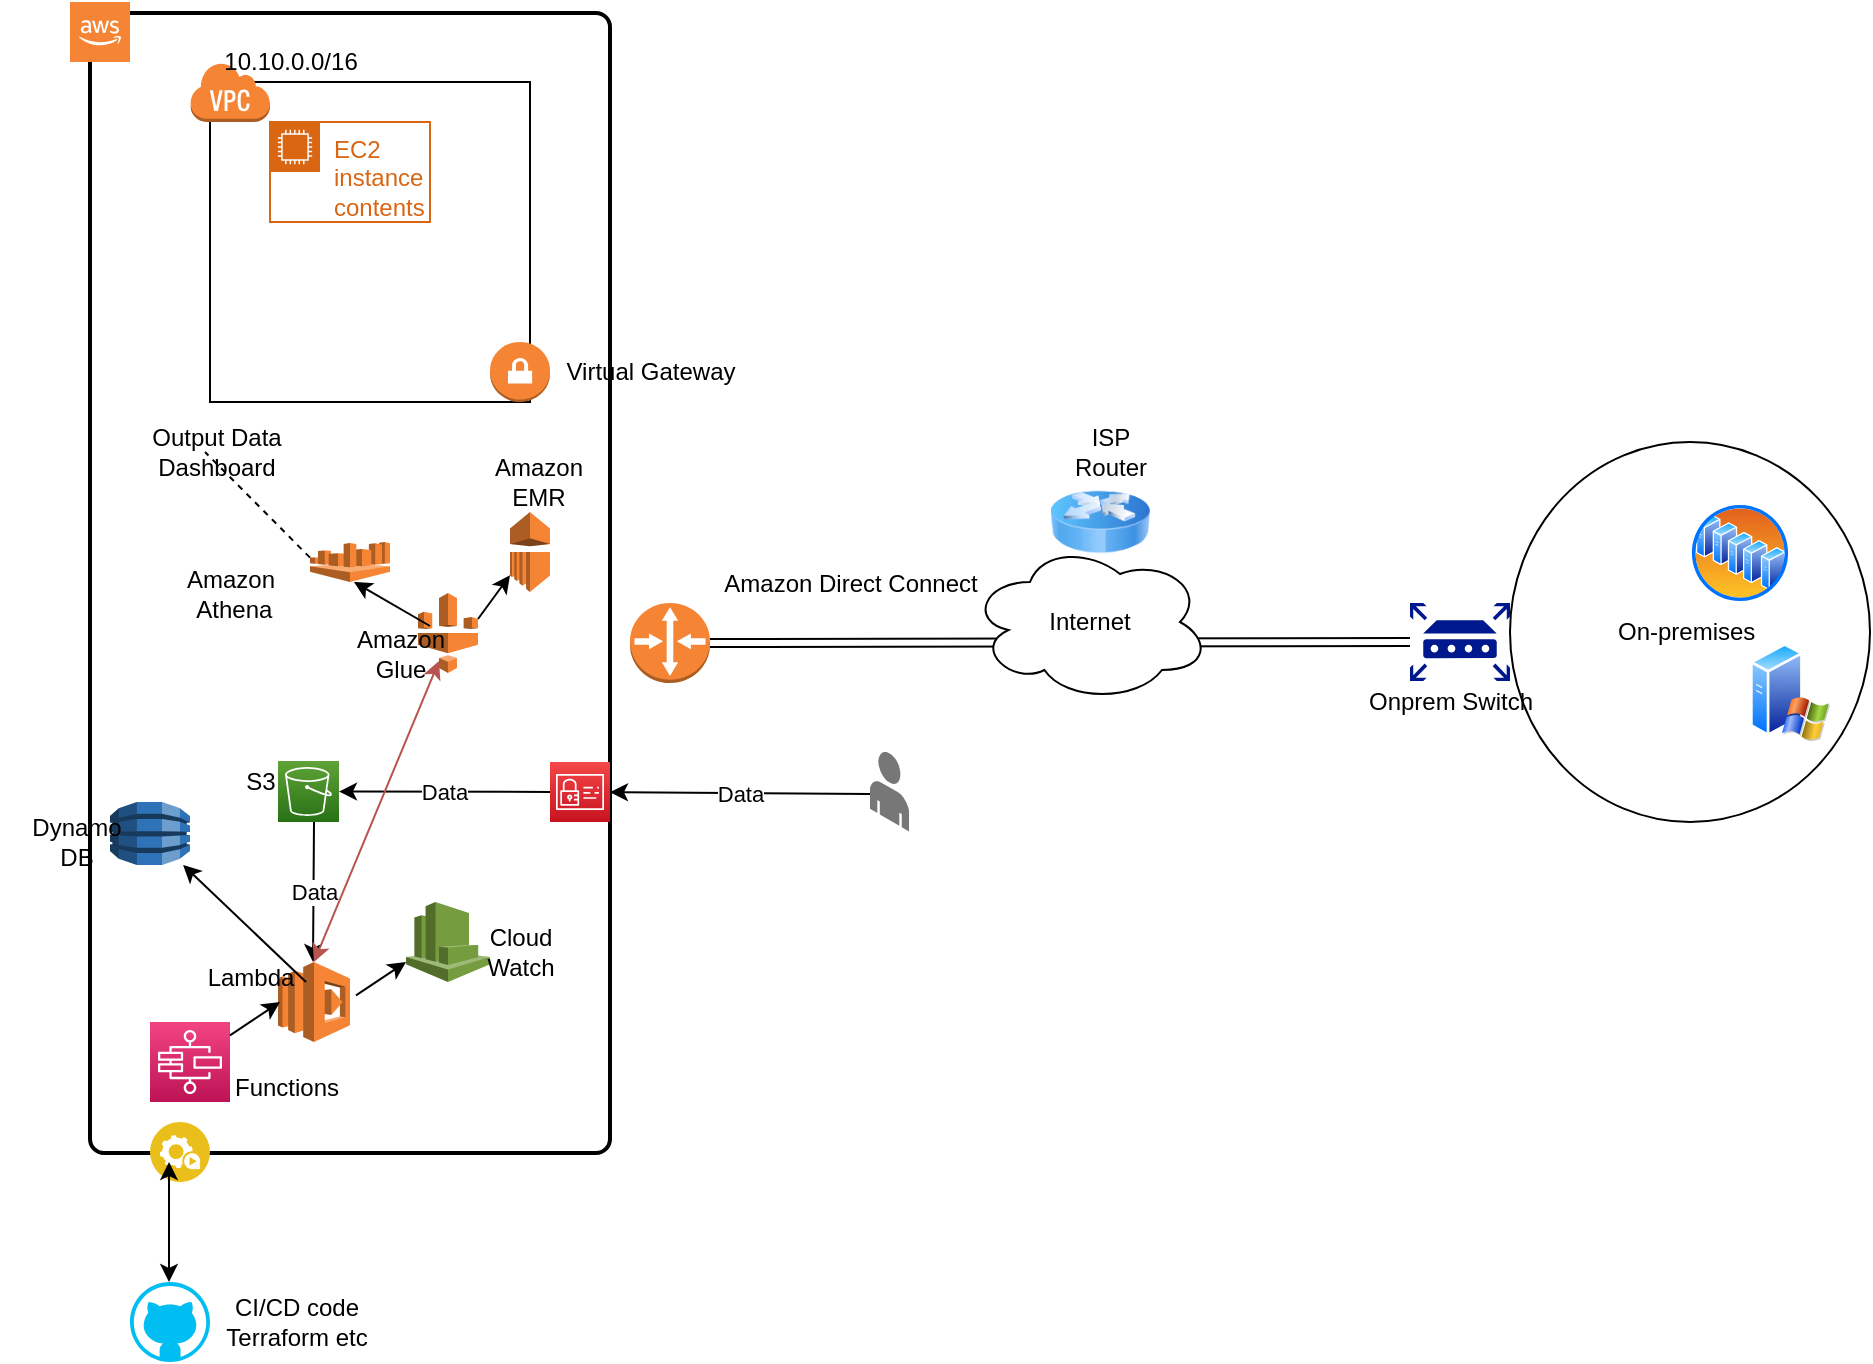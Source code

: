 <mxfile version="14.0.1" type="device"><diagram id="gvgWS_t_b466amv8u1DR" name="Page-1"><mxGraphModel dx="1712" dy="450" grid="1" gridSize="15" guides="1" tooltips="1" connect="1" arrows="1" fold="1" page="1" pageScale="1" pageWidth="850" pageHeight="1100" math="0" shadow="0"><root><mxCell id="0"/><mxCell id="1" parent="0"/><mxCell id="ZYAlYd_-GavaWsBa43Xd-4" value="&lt;span style=&quot;color: rgba(0 , 0 , 0 , 0) ; font-family: monospace ; font-size: 0px&quot;&gt;%3CmxGraphModel%3E%3Croot%3E%3CmxCell%20id%3D%220%22%2F%3E%3CmxCell%20id%3D%221%22%20parent%3D%220%22%2F%3E%3CmxCell%20id%3D%222%22%20value%3D%22%22%20style%3D%22whiteSpace%3Dwrap%3Bhtml%3D1%3Baspect%3Dfixed%3B%22%20vertex%3D%221%22%20parent%3D%221%22%3E%3CmxGeometry%20x%3D%22-730%22%20y%3D%22170%22%20width%3D%22160%22%20height%3D%22160%22%20as%3D%22geometry%22%2F%3E%3C%2FmxCell%3E%3C%2Froot%3E%3C%2FmxGraphModel%3E&lt;/span&gt;" style="rounded=1;whiteSpace=wrap;html=1;absoluteArcSize=1;arcSize=14;strokeWidth=2;" parent="1" vertex="1"><mxGeometry x="-790" y="135.5" width="260" height="570" as="geometry"/></mxCell><mxCell id="ZYAlYd_-GavaWsBa43Xd-5" value="" style="whiteSpace=wrap;html=1;aspect=fixed;" parent="1" vertex="1"><mxGeometry x="-730" y="170" width="160" height="160" as="geometry"/></mxCell><mxCell id="ZYAlYd_-GavaWsBa43Xd-6" value="On-premises&amp;nbsp;" style="ellipse;whiteSpace=wrap;html=1;" parent="1" vertex="1"><mxGeometry x="-80" y="350" width="180" height="190" as="geometry"/></mxCell><mxCell id="ZYAlYd_-GavaWsBa43Xd-7" value="" style="shape=link;html=1;exitX=1;exitY=0.5;exitDx=0;exitDy=0;exitPerimeter=0;" parent="1" source="ZYAlYd_-GavaWsBa43Xd-11" edge="1"><mxGeometry width="100" relative="1" as="geometry"><mxPoint x="-450" y="450" as="sourcePoint"/><mxPoint x="-130" y="450" as="targetPoint"/></mxGeometry></mxCell><mxCell id="ZYAlYd_-GavaWsBa43Xd-9" value="" style="image;html=1;image=img/lib/clip_art/networking/Router_Icon_128x128.png" parent="1" vertex="1"><mxGeometry x="-310" y="370" width="50" height="40" as="geometry"/></mxCell><mxCell id="ZYAlYd_-GavaWsBa43Xd-11" value="" style="outlineConnect=0;dashed=0;verticalLabelPosition=bottom;verticalAlign=top;align=center;html=1;shape=mxgraph.aws3.router;fillColor=#F58534;gradientColor=none;" parent="1" vertex="1"><mxGeometry x="-520" y="430.5" width="40" height="40" as="geometry"/></mxCell><mxCell id="ZYAlYd_-GavaWsBa43Xd-12" value="" style="aspect=fixed;pointerEvents=1;shadow=0;dashed=0;html=1;strokeColor=none;labelPosition=center;verticalLabelPosition=bottom;verticalAlign=top;align=center;fillColor=#00188D;shape=mxgraph.mscae.enterprise.router" parent="1" vertex="1"><mxGeometry x="-130" y="430.5" width="50" height="39" as="geometry"/></mxCell><mxCell id="ZYAlYd_-GavaWsBa43Xd-17" value="Onprem Switch" style="text;html=1;align=center;verticalAlign=middle;resizable=0;points=[];autosize=1;" parent="1" vertex="1"><mxGeometry x="-160" y="470" width="100" height="20" as="geometry"/></mxCell><mxCell id="ZYAlYd_-GavaWsBa43Xd-18" value="" style="aspect=fixed;perimeter=ellipsePerimeter;html=1;align=center;shadow=0;dashed=0;spacingTop=3;image;image=img/lib/active_directory/server_farm.svg;" parent="1" vertex="1"><mxGeometry x="10" y="380.5" width="50" height="50" as="geometry"/></mxCell><mxCell id="ZYAlYd_-GavaWsBa43Xd-19" value="" style="aspect=fixed;perimeter=ellipsePerimeter;html=1;align=center;shadow=0;dashed=0;spacingTop=3;image;image=img/lib/active_directory/windows_server_2.svg;" parent="1" vertex="1"><mxGeometry x="40" y="450" width="40" height="50" as="geometry"/></mxCell><mxCell id="ZYAlYd_-GavaWsBa43Xd-21" value="Internet" style="ellipse;shape=cloud;whiteSpace=wrap;html=1;" parent="1" vertex="1"><mxGeometry x="-350" y="400" width="120" height="80" as="geometry"/></mxCell><mxCell id="ZYAlYd_-GavaWsBa43Xd-22" value="" style="outlineConnect=0;dashed=0;verticalLabelPosition=bottom;verticalAlign=top;align=center;html=1;shape=mxgraph.aws3.virtual_private_cloud;fillColor=#F58534;gradientColor=none;" parent="1" vertex="1"><mxGeometry x="-740" y="160" width="40" height="30" as="geometry"/></mxCell><mxCell id="ZYAlYd_-GavaWsBa43Xd-23" value="EC2 instance contents" style="points=[[0,0],[0.25,0],[0.5,0],[0.75,0],[1,0],[1,0.25],[1,0.5],[1,0.75],[1,1],[0.75,1],[0.5,1],[0.25,1],[0,1],[0,0.75],[0,0.5],[0,0.25]];outlineConnect=0;gradientColor=none;html=1;whiteSpace=wrap;fontSize=12;fontStyle=0;shape=mxgraph.aws4.group;grIcon=mxgraph.aws4.group_ec2_instance_contents;strokeColor=#D86613;fillColor=none;verticalAlign=top;align=left;spacingLeft=30;fontColor=#D86613;dashed=0;" parent="1" vertex="1"><mxGeometry x="-700" y="190" width="80" height="50" as="geometry"/></mxCell><mxCell id="ZYAlYd_-GavaWsBa43Xd-24" value="10.10.0.0/16" style="text;html=1;align=center;verticalAlign=middle;resizable=0;points=[];autosize=1;" parent="1" vertex="1"><mxGeometry x="-730" y="150" width="80" height="20" as="geometry"/></mxCell><mxCell id="ZYAlYd_-GavaWsBa43Xd-25" value="" style="outlineConnect=0;dashed=0;verticalLabelPosition=bottom;verticalAlign=top;align=center;html=1;shape=mxgraph.aws3.vpn_gateway;fillColor=#F58534;gradientColor=none;" parent="1" vertex="1"><mxGeometry x="-590" y="300" width="30" height="30" as="geometry"/></mxCell><mxCell id="ZYAlYd_-GavaWsBa43Xd-28" value="Amazon Direct Connect" style="text;html=1;align=center;verticalAlign=middle;resizable=0;points=[];autosize=1;" parent="1" vertex="1"><mxGeometry x="-480" y="410.5" width="140" height="20" as="geometry"/></mxCell><mxCell id="ZYAlYd_-GavaWsBa43Xd-30" value="" style="outlineConnect=0;fontColor=#232F3E;gradientColor=#60A337;gradientDirection=north;fillColor=#277116;strokeColor=#ffffff;dashed=0;verticalLabelPosition=bottom;verticalAlign=top;align=center;html=1;fontSize=12;fontStyle=0;aspect=fixed;shape=mxgraph.aws4.resourceIcon;resIcon=mxgraph.aws4.s3;" parent="1" vertex="1"><mxGeometry x="-696" y="509.5" width="30.5" height="30.5" as="geometry"/></mxCell><mxCell id="ZYAlYd_-GavaWsBa43Xd-31" value="" style="outlineConnect=0;dashed=0;verticalLabelPosition=bottom;verticalAlign=top;align=center;html=1;shape=mxgraph.aws3.cloud_2;fillColor=#F58534;gradientColor=none;" parent="1" vertex="1"><mxGeometry x="-800" y="130" width="30" height="30" as="geometry"/></mxCell><mxCell id="ZYAlYd_-GavaWsBa43Xd-32" value="Virtual Gateway" style="text;html=1;align=center;verticalAlign=middle;resizable=0;points=[];autosize=1;" parent="1" vertex="1"><mxGeometry x="-560" y="305" width="100" height="20" as="geometry"/></mxCell><mxCell id="ZYAlYd_-GavaWsBa43Xd-33" value="" style="outlineConnect=0;dashed=0;verticalLabelPosition=bottom;verticalAlign=top;align=center;html=1;shape=mxgraph.aws3.dynamo_db;fillColor=#2E73B8;gradientColor=none;" parent="1" vertex="1"><mxGeometry x="-780" y="530" width="40" height="31.5" as="geometry"/></mxCell><mxCell id="ZYAlYd_-GavaWsBa43Xd-34" value="" style="verticalLabelPosition=bottom;html=1;verticalAlign=top;align=center;strokeColor=none;fillColor=#00BEF2;shape=mxgraph.azure.github_code;pointerEvents=1;dashed=0;" parent="1" vertex="1"><mxGeometry x="-770" y="770" width="40" height="40" as="geometry"/></mxCell><mxCell id="ZYAlYd_-GavaWsBa43Xd-36" value="" style="aspect=fixed;perimeter=ellipsePerimeter;html=1;align=center;shadow=0;dashed=0;fontColor=#4277BB;labelBackgroundColor=#ffffff;fontSize=12;spacingTop=3;image;image=img/lib/ibm/applications/automation_tools.svg;fillColor=#2E73B8;" parent="1" vertex="1"><mxGeometry x="-760" y="690" width="30" height="30" as="geometry"/></mxCell><mxCell id="ZYAlYd_-GavaWsBa43Xd-37" value="" style="outlineConnect=0;fontColor=#232F3E;gradientColor=#F34482;gradientDirection=north;fillColor=#BC1356;strokeColor=#ffffff;dashed=0;verticalLabelPosition=bottom;verticalAlign=top;align=center;html=1;fontSize=12;fontStyle=0;aspect=fixed;shape=mxgraph.aws4.resourceIcon;resIcon=mxgraph.aws4.step_functions;" parent="1" vertex="1"><mxGeometry x="-760" y="640" width="40" height="40" as="geometry"/></mxCell><mxCell id="ZYAlYd_-GavaWsBa43Xd-39" value="" style="outlineConnect=0;dashed=0;verticalLabelPosition=bottom;verticalAlign=top;align=center;html=1;shape=mxgraph.aws3.lambda;fillColor=#F58534;gradientColor=none;" parent="1" vertex="1"><mxGeometry x="-696" y="610" width="36" height="40" as="geometry"/></mxCell><mxCell id="ZYAlYd_-GavaWsBa43Xd-41" value="" style="outlineConnect=0;dashed=0;verticalLabelPosition=bottom;verticalAlign=top;align=center;html=1;shape=mxgraph.aws3.cloudwatch;fillColor=#759C3E;gradientColor=none;" parent="1" vertex="1"><mxGeometry x="-632" y="580" width="42" height="40" as="geometry"/></mxCell><mxCell id="ZYAlYd_-GavaWsBa43Xd-44" value="" style="endArrow=classic;startArrow=classic;html=1;fontColor=#232F3E;" parent="1" edge="1"><mxGeometry width="50" height="50" relative="1" as="geometry"><mxPoint x="-750.5" y="770" as="sourcePoint"/><mxPoint x="-750.5" y="710" as="targetPoint"/></mxGeometry></mxCell><mxCell id="ZYAlYd_-GavaWsBa43Xd-45" value="" style="outlineConnect=0;dashed=0;verticalLabelPosition=bottom;verticalAlign=top;align=center;html=1;shape=mxgraph.aws3.glue;fillColor=#F58534;gradientColor=none;" parent="1" vertex="1"><mxGeometry x="-626" y="425.5" width="30" height="40" as="geometry"/></mxCell><mxCell id="ZYAlYd_-GavaWsBa43Xd-46" value="" style="outlineConnect=0;dashed=0;verticalLabelPosition=bottom;verticalAlign=top;align=center;html=1;shape=mxgraph.aws3.athena;fillColor=#F58534;gradientColor=none;" parent="1" vertex="1"><mxGeometry x="-680" y="400" width="40" height="20" as="geometry"/></mxCell><mxCell id="ZYAlYd_-GavaWsBa43Xd-47" value="" style="endArrow=classic;html=1;fontColor=#232F3E;" parent="1" source="ZYAlYd_-GavaWsBa43Xd-37" edge="1"><mxGeometry width="50" height="50" relative="1" as="geometry"><mxPoint x="-745" y="680" as="sourcePoint"/><mxPoint x="-695" y="630" as="targetPoint"/></mxGeometry></mxCell><mxCell id="ZYAlYd_-GavaWsBa43Xd-48" value="" style="endArrow=classic;html=1;fontColor=#232F3E;" parent="1" edge="1"><mxGeometry width="50" height="50" relative="1" as="geometry"><mxPoint x="-657" y="626.667" as="sourcePoint"/><mxPoint x="-632" y="610" as="targetPoint"/></mxGeometry></mxCell><mxCell id="ZYAlYd_-GavaWsBa43Xd-50" value="" style="endArrow=classic;html=1;fontColor=#232F3E;" parent="1" target="ZYAlYd_-GavaWsBa43Xd-33" edge="1"><mxGeometry width="50" height="50" relative="1" as="geometry"><mxPoint x="-682" y="620" as="sourcePoint"/><mxPoint x="-632" y="570" as="targetPoint"/></mxGeometry></mxCell><mxCell id="ZYAlYd_-GavaWsBa43Xd-53" value="" style="endArrow=classic;html=1;fontColor=#232F3E;" parent="1" edge="1"><mxGeometry relative="1" as="geometry"><mxPoint x="-678" y="540" as="sourcePoint"/><mxPoint x="-678.5" y="610" as="targetPoint"/></mxGeometry></mxCell><mxCell id="ZYAlYd_-GavaWsBa43Xd-54" value="Data" style="edgeLabel;resizable=0;html=1;align=center;verticalAlign=middle;" parent="ZYAlYd_-GavaWsBa43Xd-53" connectable="0" vertex="1"><mxGeometry relative="1" as="geometry"/></mxCell><mxCell id="ZYAlYd_-GavaWsBa43Xd-55" value="" style="verticalLabelPosition=bottom;html=1;verticalAlign=top;strokeWidth=1;align=center;outlineConnect=0;dashed=0;outlineConnect=0;shape=mxgraph.aws3d.end_user;strokeColor=none;fillColor=#777777;aspect=fixed;" parent="1" vertex="1"><mxGeometry x="-400" y="504.75" width="19.51" height="40" as="geometry"/></mxCell><mxCell id="ZYAlYd_-GavaWsBa43Xd-56" value="" style="endArrow=classic;html=1;fontColor=#232F3E;" parent="1" source="ZYAlYd_-GavaWsBa43Xd-68" target="ZYAlYd_-GavaWsBa43Xd-30" edge="1"><mxGeometry relative="1" as="geometry"><mxPoint x="-400" y="526" as="sourcePoint"/><mxPoint x="-370" y="580" as="targetPoint"/></mxGeometry></mxCell><mxCell id="ZYAlYd_-GavaWsBa43Xd-57" value="Data" style="edgeLabel;resizable=0;html=1;align=center;verticalAlign=middle;" parent="ZYAlYd_-GavaWsBa43Xd-56" connectable="0" vertex="1"><mxGeometry relative="1" as="geometry"/></mxCell><mxCell id="ZYAlYd_-GavaWsBa43Xd-58" value="Amazon&lt;br&gt;&amp;nbsp;Athena" style="text;html=1;align=center;verticalAlign=middle;resizable=0;points=[];autosize=1;" parent="1" vertex="1"><mxGeometry x="-750" y="410.5" width="60" height="30" as="geometry"/></mxCell><mxCell id="ZYAlYd_-GavaWsBa43Xd-59" value="S3" style="text;html=1;align=center;verticalAlign=middle;resizable=0;points=[];autosize=1;" parent="1" vertex="1"><mxGeometry x="-720" y="509.5" width="30" height="20" as="geometry"/></mxCell><mxCell id="ZYAlYd_-GavaWsBa43Xd-60" value="Amazon &lt;br&gt;Glue" style="text;html=1;align=center;verticalAlign=middle;resizable=0;points=[];autosize=1;" parent="1" vertex="1"><mxGeometry x="-665.5" y="440.5" width="60" height="30" as="geometry"/></mxCell><mxCell id="ZYAlYd_-GavaWsBa43Xd-61" value="Amazon&lt;br&gt;EMR" style="text;html=1;align=center;verticalAlign=middle;resizable=0;points=[];autosize=1;" parent="1" vertex="1"><mxGeometry x="-596" y="355" width="60" height="30" as="geometry"/></mxCell><mxCell id="ZYAlYd_-GavaWsBa43Xd-63" value="" style="outlineConnect=0;dashed=0;verticalLabelPosition=bottom;verticalAlign=top;align=center;html=1;shape=mxgraph.aws3.emr;fillColor=#F58534;gradientColor=none;" parent="1" vertex="1"><mxGeometry x="-580" y="385" width="20" height="40" as="geometry"/></mxCell><mxCell id="ZYAlYd_-GavaWsBa43Xd-65" value="" style="endArrow=classic;startArrow=classic;html=1;fontColor=#232F3E;exitX=0.5;exitY=0;exitDx=0;exitDy=0;exitPerimeter=0;fillColor=#f8cecc;strokeColor=#b85450;" parent="1" source="ZYAlYd_-GavaWsBa43Xd-39" edge="1"><mxGeometry width="50" height="50" relative="1" as="geometry"><mxPoint x="-665.5" y="509.5" as="sourcePoint"/><mxPoint x="-615.5" y="459.5" as="targetPoint"/></mxGeometry></mxCell><mxCell id="ZYAlYd_-GavaWsBa43Xd-66" value="" style="endArrow=classic;html=1;fontColor=#232F3E;exitX=1;exitY=0.325;exitDx=0;exitDy=0;exitPerimeter=0;entryX=0;entryY=0.79;entryDx=0;entryDy=0;entryPerimeter=0;" parent="1" source="ZYAlYd_-GavaWsBa43Xd-45" target="ZYAlYd_-GavaWsBa43Xd-63" edge="1"><mxGeometry width="50" height="50" relative="1" as="geometry"><mxPoint x="-610" y="450" as="sourcePoint"/><mxPoint x="-560" y="400" as="targetPoint"/></mxGeometry></mxCell><mxCell id="ZYAlYd_-GavaWsBa43Xd-67" value="" style="endArrow=classic;html=1;fontColor=#232F3E;exitX=0.758;exitY=0.05;exitDx=0;exitDy=0;exitPerimeter=0;" parent="1" source="ZYAlYd_-GavaWsBa43Xd-60" edge="1"><mxGeometry width="50" height="50" relative="1" as="geometry"><mxPoint x="-630" y="435" as="sourcePoint"/><mxPoint x="-658" y="420" as="targetPoint"/></mxGeometry></mxCell><mxCell id="ZYAlYd_-GavaWsBa43Xd-68" value="" style="outlineConnect=0;fontColor=#232F3E;gradientColor=#F54749;gradientDirection=north;fillColor=#C7131F;strokeColor=#ffffff;dashed=0;verticalLabelPosition=bottom;verticalAlign=top;align=center;html=1;fontSize=12;fontStyle=0;aspect=fixed;shape=mxgraph.aws4.resourceIcon;resIcon=mxgraph.aws4.identity_and_access_management;" parent="1" vertex="1"><mxGeometry x="-560" y="510" width="30" height="30" as="geometry"/></mxCell><mxCell id="ZYAlYd_-GavaWsBa43Xd-69" value="" style="endArrow=classic;html=1;fontColor=#232F3E;" parent="1" target="ZYAlYd_-GavaWsBa43Xd-68" edge="1"><mxGeometry relative="1" as="geometry"><mxPoint x="-400" y="526" as="sourcePoint"/><mxPoint x="-665.5" y="524.818" as="targetPoint"/></mxGeometry></mxCell><mxCell id="ZYAlYd_-GavaWsBa43Xd-70" value="Data" style="edgeLabel;resizable=0;html=1;align=center;verticalAlign=middle;" parent="ZYAlYd_-GavaWsBa43Xd-69" connectable="0" vertex="1"><mxGeometry relative="1" as="geometry"/></mxCell><mxCell id="ZYAlYd_-GavaWsBa43Xd-71" value="Functions" style="text;html=1;align=center;verticalAlign=middle;resizable=0;points=[];autosize=1;" parent="1" vertex="1"><mxGeometry x="-730" y="665" width="75" height="15" as="geometry"/></mxCell><mxCell id="ZYAlYd_-GavaWsBa43Xd-72" value="Cloud &lt;br&gt;Watch" style="text;html=1;align=center;verticalAlign=middle;resizable=0;points=[];autosize=1;" parent="1" vertex="1"><mxGeometry x="-605.5" y="590" width="60" height="30" as="geometry"/></mxCell><mxCell id="ZYAlYd_-GavaWsBa43Xd-73" value="Lambda" style="text;html=1;align=center;verticalAlign=middle;resizable=0;points=[];autosize=1;" parent="1" vertex="1"><mxGeometry x="-740" y="610" width="60" height="15" as="geometry"/></mxCell><mxCell id="ZYAlYd_-GavaWsBa43Xd-74" value="Dynamo&lt;br&gt;DB" style="text;html=1;align=center;verticalAlign=middle;resizable=0;points=[];autosize=1;" parent="1" vertex="1"><mxGeometry x="-835" y="535" width="75" height="30" as="geometry"/></mxCell><mxCell id="ZYAlYd_-GavaWsBa43Xd-75" value="ISP&lt;br&gt;Router" style="text;html=1;align=center;verticalAlign=middle;resizable=0;points=[];autosize=1;" parent="1" vertex="1"><mxGeometry x="-310" y="340" width="60" height="30" as="geometry"/></mxCell><mxCell id="ZYAlYd_-GavaWsBa43Xd-76" value="Output Data &lt;br&gt;Dashboard" style="text;html=1;align=center;verticalAlign=middle;resizable=0;points=[];autosize=1;" parent="1" vertex="1"><mxGeometry x="-772" y="340" width="90" height="30" as="geometry"/></mxCell><mxCell id="ZYAlYd_-GavaWsBa43Xd-77" value="" style="endArrow=none;dashed=1;html=1;fontColor=#232F3E;exitX=0;exitY=0.39;exitDx=0;exitDy=0;exitPerimeter=0;" parent="1" source="ZYAlYd_-GavaWsBa43Xd-46" edge="1"><mxGeometry width="50" height="50" relative="1" as="geometry"><mxPoint x="-687.5" y="410" as="sourcePoint"/><mxPoint x="-732.5" y="355" as="targetPoint"/></mxGeometry></mxCell><mxCell id="ZYAlYd_-GavaWsBa43Xd-78" value="CI/CD code&lt;br&gt;&amp;nbsp;Terraform etc&amp;nbsp;" style="text;html=1;align=center;verticalAlign=middle;resizable=0;points=[];autosize=1;" parent="1" vertex="1"><mxGeometry x="-740" y="775" width="105" height="30" as="geometry"/></mxCell></root></mxGraphModel></diagram></mxfile>